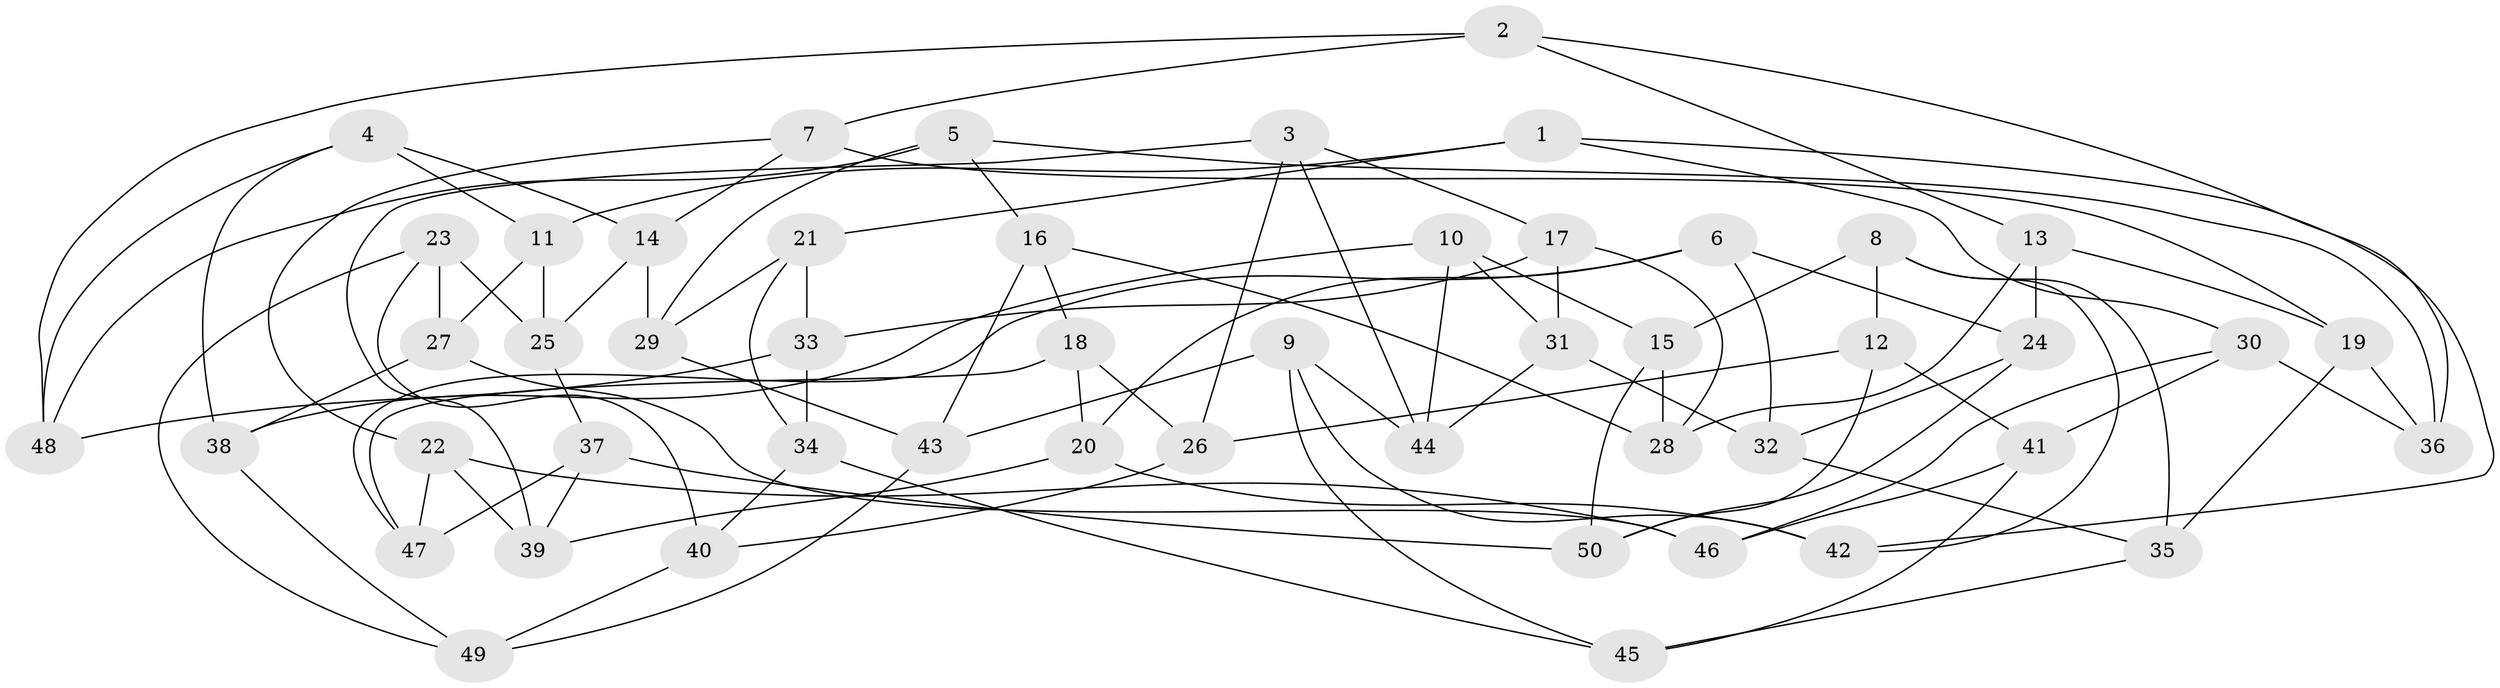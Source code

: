 // Generated by graph-tools (version 1.1) at 2025/16/03/09/25 04:16:19]
// undirected, 50 vertices, 100 edges
graph export_dot {
graph [start="1"]
  node [color=gray90,style=filled];
  1;
  2;
  3;
  4;
  5;
  6;
  7;
  8;
  9;
  10;
  11;
  12;
  13;
  14;
  15;
  16;
  17;
  18;
  19;
  20;
  21;
  22;
  23;
  24;
  25;
  26;
  27;
  28;
  29;
  30;
  31;
  32;
  33;
  34;
  35;
  36;
  37;
  38;
  39;
  40;
  41;
  42;
  43;
  44;
  45;
  46;
  47;
  48;
  49;
  50;
  1 -- 11;
  1 -- 42;
  1 -- 30;
  1 -- 21;
  2 -- 13;
  2 -- 48;
  2 -- 7;
  2 -- 36;
  3 -- 39;
  3 -- 17;
  3 -- 26;
  3 -- 44;
  4 -- 38;
  4 -- 11;
  4 -- 14;
  4 -- 48;
  5 -- 16;
  5 -- 29;
  5 -- 48;
  5 -- 36;
  6 -- 32;
  6 -- 20;
  6 -- 47;
  6 -- 24;
  7 -- 19;
  7 -- 22;
  7 -- 14;
  8 -- 35;
  8 -- 42;
  8 -- 15;
  8 -- 12;
  9 -- 44;
  9 -- 42;
  9 -- 43;
  9 -- 45;
  10 -- 38;
  10 -- 31;
  10 -- 15;
  10 -- 44;
  11 -- 25;
  11 -- 27;
  12 -- 41;
  12 -- 26;
  12 -- 50;
  13 -- 19;
  13 -- 28;
  13 -- 24;
  14 -- 25;
  14 -- 29;
  15 -- 28;
  15 -- 50;
  16 -- 18;
  16 -- 28;
  16 -- 43;
  17 -- 33;
  17 -- 28;
  17 -- 31;
  18 -- 26;
  18 -- 20;
  18 -- 47;
  19 -- 35;
  19 -- 36;
  20 -- 39;
  20 -- 42;
  21 -- 29;
  21 -- 34;
  21 -- 33;
  22 -- 47;
  22 -- 39;
  22 -- 46;
  23 -- 49;
  23 -- 27;
  23 -- 25;
  23 -- 40;
  24 -- 32;
  24 -- 50;
  25 -- 37;
  26 -- 40;
  27 -- 38;
  27 -- 46;
  29 -- 43;
  30 -- 46;
  30 -- 41;
  30 -- 36;
  31 -- 32;
  31 -- 44;
  32 -- 35;
  33 -- 34;
  33 -- 48;
  34 -- 40;
  34 -- 45;
  35 -- 45;
  37 -- 50;
  37 -- 39;
  37 -- 47;
  38 -- 49;
  40 -- 49;
  41 -- 45;
  41 -- 46;
  43 -- 49;
}

